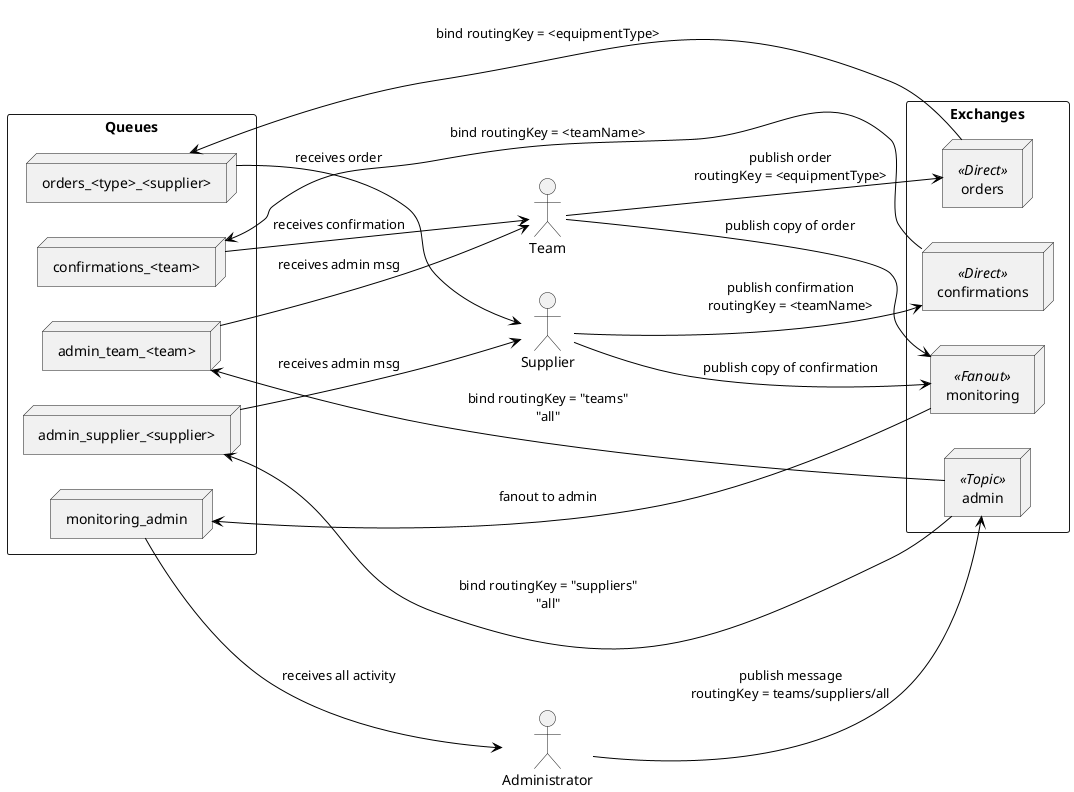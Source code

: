 @startuml
left to right direction
skinparam packageStyle rectangle
skinparam ArrowColor Black

actor Team
actor Supplier
actor Administrator

package "Exchanges" {
    node "orders" <<Direct>> as E_orders
    node "confirmations" <<Direct>> as E_confirmations
    node "admin" <<Topic>> as E_admin
    node "monitoring" <<Fanout>> as E_monitoring
}

package "Queues" {
    node "confirmations_<team>" as Q_team_confirm
    node "admin_team_<team>" as Q_team_admin
    node "orders_<type>_<supplier>" as Q_supplier_order
    node "admin_supplier_<supplier>" as Q_supplier_admin
    node "monitoring_admin" as Q_admin_monitoring
}

'== Order Flow ==
Team --> E_orders : publish order\nroutingKey = <equipmentType>
E_orders --> Q_supplier_order : bind routingKey = <equipmentType>
Q_supplier_order --> Supplier : receives order

'== Confirmation Flow ==
Supplier --> E_confirmations : publish confirmation\nroutingKey = <teamName>
E_confirmations --> Q_team_confirm : bind routingKey = <teamName>
Q_team_confirm --> Team : receives confirmation

'== Admin Messages ==
Administrator --> E_admin : publish message\nroutingKey = teams/suppliers/all
E_admin --> Q_team_admin : bind routingKey = "teams"\n"all"
E_admin --> Q_supplier_admin : bind routingKey = "suppliers"\n"all"
Q_team_admin --> Team : receives admin msg
Q_supplier_admin --> Supplier : receives admin msg

'== Monitoring ==
Team --> E_monitoring : publish copy of order
Supplier --> E_monitoring : publish copy of confirmation
E_monitoring --> Q_admin_monitoring : fanout to admin
Q_admin_monitoring --> Administrator : receives all activity

@enduml